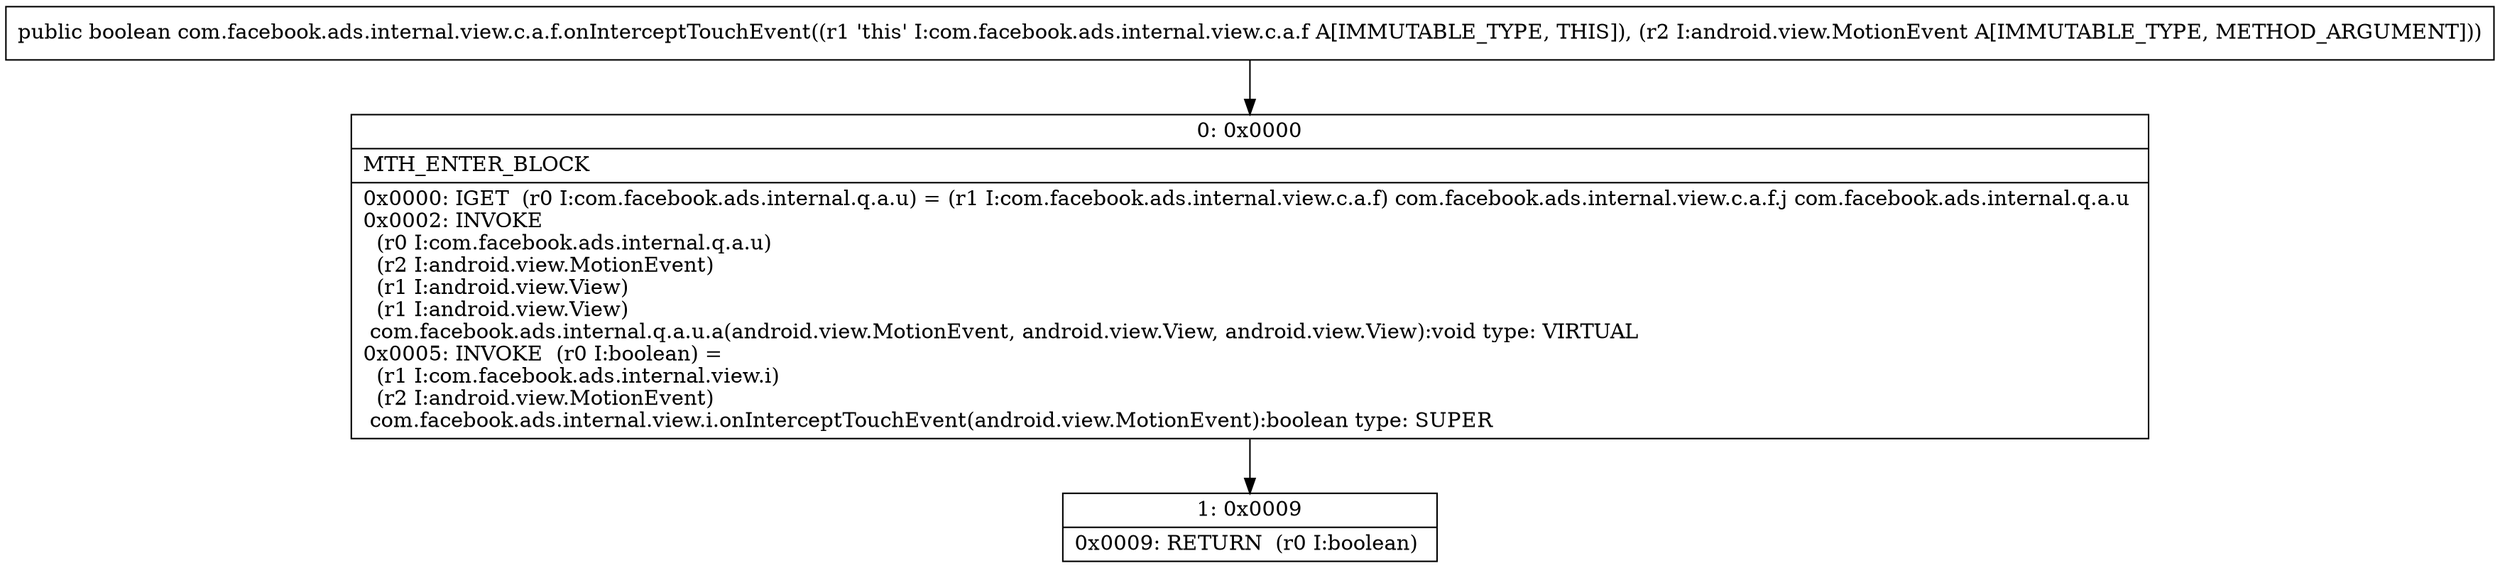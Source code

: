 digraph "CFG forcom.facebook.ads.internal.view.c.a.f.onInterceptTouchEvent(Landroid\/view\/MotionEvent;)Z" {
Node_0 [shape=record,label="{0\:\ 0x0000|MTH_ENTER_BLOCK\l|0x0000: IGET  (r0 I:com.facebook.ads.internal.q.a.u) = (r1 I:com.facebook.ads.internal.view.c.a.f) com.facebook.ads.internal.view.c.a.f.j com.facebook.ads.internal.q.a.u \l0x0002: INVOKE  \l  (r0 I:com.facebook.ads.internal.q.a.u)\l  (r2 I:android.view.MotionEvent)\l  (r1 I:android.view.View)\l  (r1 I:android.view.View)\l com.facebook.ads.internal.q.a.u.a(android.view.MotionEvent, android.view.View, android.view.View):void type: VIRTUAL \l0x0005: INVOKE  (r0 I:boolean) = \l  (r1 I:com.facebook.ads.internal.view.i)\l  (r2 I:android.view.MotionEvent)\l com.facebook.ads.internal.view.i.onInterceptTouchEvent(android.view.MotionEvent):boolean type: SUPER \l}"];
Node_1 [shape=record,label="{1\:\ 0x0009|0x0009: RETURN  (r0 I:boolean) \l}"];
MethodNode[shape=record,label="{public boolean com.facebook.ads.internal.view.c.a.f.onInterceptTouchEvent((r1 'this' I:com.facebook.ads.internal.view.c.a.f A[IMMUTABLE_TYPE, THIS]), (r2 I:android.view.MotionEvent A[IMMUTABLE_TYPE, METHOD_ARGUMENT])) }"];
MethodNode -> Node_0;
Node_0 -> Node_1;
}

